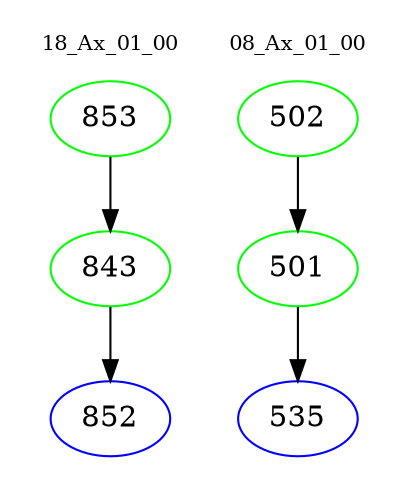 digraph{
subgraph cluster_0 {
color = white
label = "18_Ax_01_00";
fontsize=10;
T0_853 [label="853", color="green"]
T0_853 -> T0_843 [color="black"]
T0_843 [label="843", color="green"]
T0_843 -> T0_852 [color="black"]
T0_852 [label="852", color="blue"]
}
subgraph cluster_1 {
color = white
label = "08_Ax_01_00";
fontsize=10;
T1_502 [label="502", color="green"]
T1_502 -> T1_501 [color="black"]
T1_501 [label="501", color="green"]
T1_501 -> T1_535 [color="black"]
T1_535 [label="535", color="blue"]
}
}
